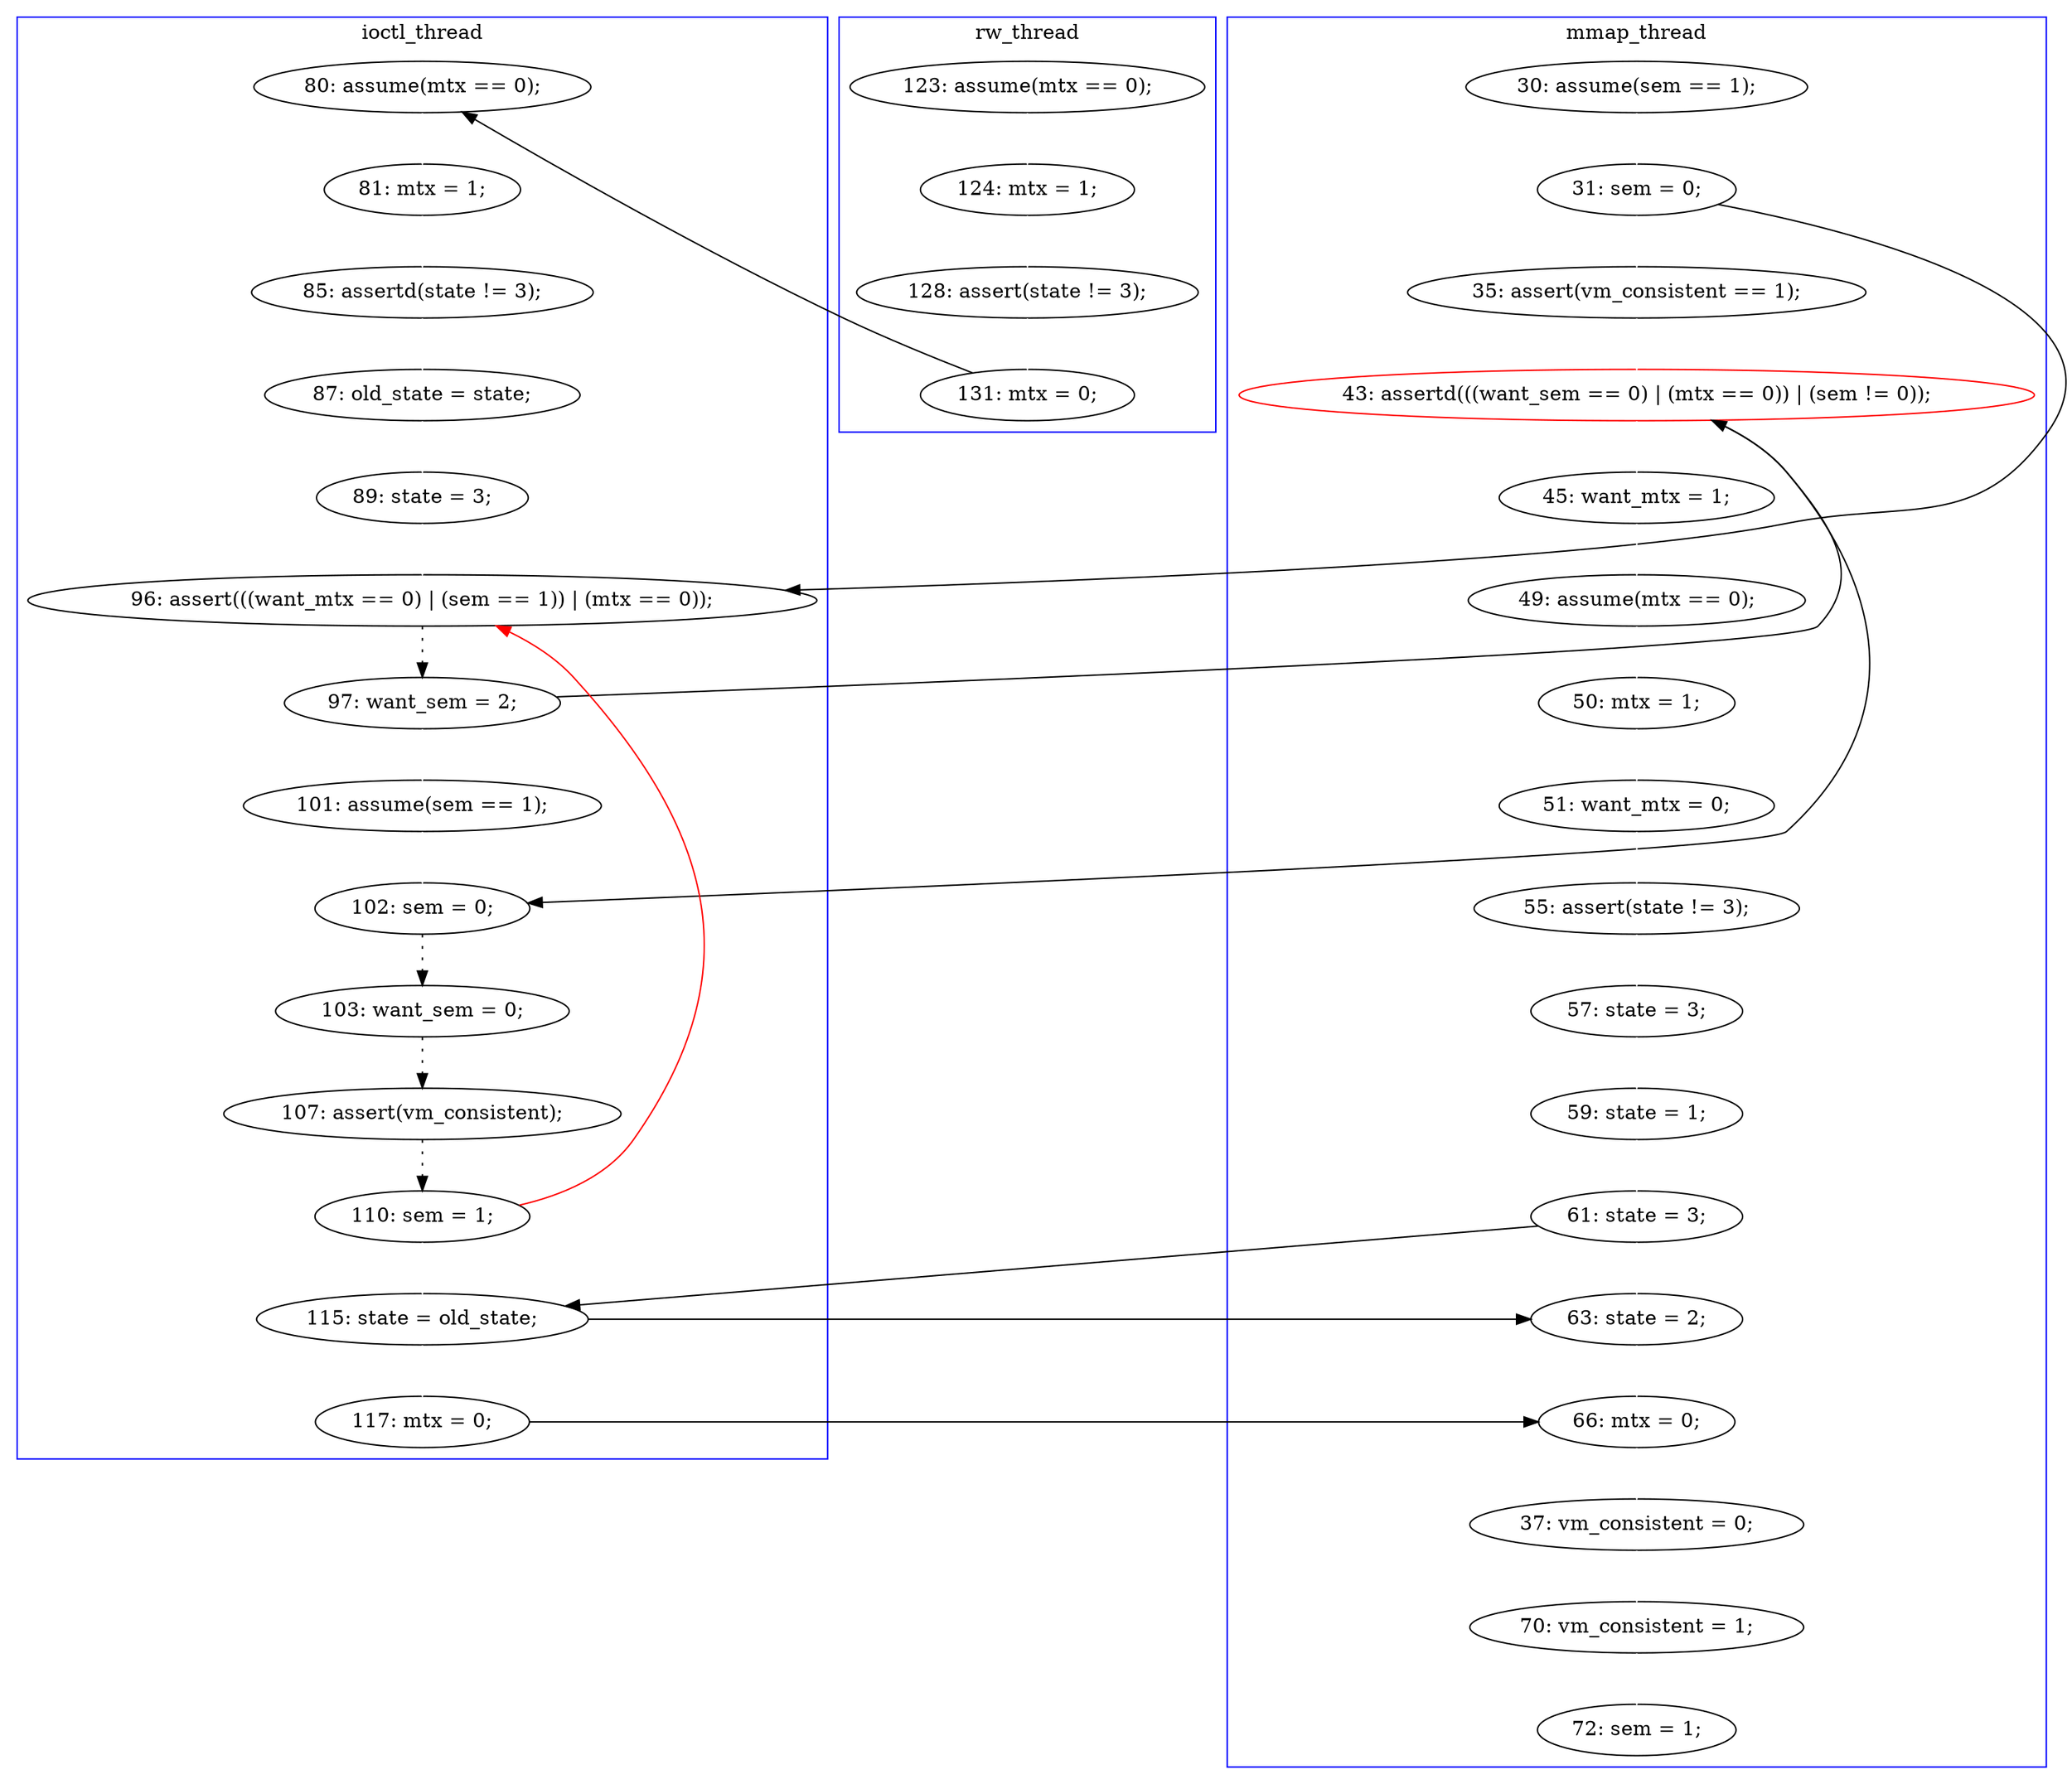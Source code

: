 digraph Counterexample {
	44 -> 46 [color = black, style = solid, constraint = false]
	40 -> 42 [color = white, style = solid]
	42 -> 44 [color = black, style = solid, constraint = false]
	17 -> 18 [color = white, style = solid]
	13 -> 28 [color = white, style = solid]
	13 -> 26 [color = black, style = solid, constraint = false]
	18 -> 19 [color = white, style = solid]
	24 -> 26 [color = white, style = solid]
	38 -> 40 [color = white, style = solid]
	29 -> 30 [color = white, style = solid]
	42 -> 46 [color = white, style = solid]
	46 -> 48 [color = white, style = solid]
	31 -> 32 [color = white, style = solid]
	29 -> 36 [color = black, style = solid, constraint = false]
	35 -> 36 [color = white, style = solid]
	30 -> 31 [color = white, style = solid]
	19 -> 20 [color = black, style = solid, constraint = false]
	12 -> 13 [color = white, style = solid]
	20 -> 21 [color = white, style = solid]
	36 -> 37 [color = black, style = dotted]
	50 -> 51 [color = white, style = solid]
	27 -> 35 [color = white, style = solid]
	16 -> 17 [color = white, style = solid]
	37 -> 39 [color = black, style = dotted]
	43 -> 26 [color = red, style = solid, constraint = false]
	22 -> 23 [color = white, style = solid]
	28 -> 29 [color = white, style = solid]
	27 -> 29 [color = black, style = solid, constraint = false]
	34 -> 38 [color = white, style = solid]
	21 -> 22 [color = white, style = solid]
	32 -> 33 [color = white, style = solid]
	39 -> 43 [color = black, style = dotted]
	23 -> 24 [color = white, style = solid]
	26 -> 27 [color = black, style = dotted]
	48 -> 49 [color = white, style = solid]
	43 -> 44 [color = white, style = solid]
	44 -> 45 [color = white, style = solid]
	33 -> 34 [color = white, style = solid]
	45 -> 48 [color = black, style = solid, constraint = false]
	49 -> 50 [color = white, style = solid]
	subgraph cluster3 {
		label = rw_thread
		color = blue
		17  [label = "124: mtx = 1;"]
		16  [label = "123: assume(mtx == 0);"]
		19  [label = "131: mtx = 0;"]
		18  [label = "128: assert(state != 3);"]
	}
	subgraph cluster2 {
		label = ioctl_thread
		color = blue
		36  [label = "102: sem = 0;"]
		27  [label = "97: want_sem = 2;"]
		20  [label = "80: assume(mtx == 0);"]
		39  [label = "107: assert(vm_consistent);"]
		26  [label = "96: assert(((want_mtx == 0) | (sem == 1)) | (mtx == 0));"]
		44  [label = "115: state = old_state;"]
		21  [label = "81: mtx = 1;"]
		43  [label = "110: sem = 1;"]
		45  [label = "117: mtx = 0;"]
		24  [label = "89: state = 3;"]
		23  [label = "87: old_state = state;"]
		22  [label = "85: assertd(state != 3);"]
		35  [label = "101: assume(sem == 1);"]
		37  [label = "103: want_sem = 0;"]
	}
	subgraph cluster1 {
		label = mmap_thread
		color = blue
		31  [label = "49: assume(mtx == 0);"]
		40  [label = "59: state = 1;"]
		30  [label = "45: want_mtx = 1;"]
		34  [label = "55: assert(state != 3);"]
		12  [label = "30: assume(sem == 1);"]
		38  [label = "57: state = 3;"]
		48  [label = "66: mtx = 0;"]
		50  [label = "70: vm_consistent = 1;"]
		42  [label = "61: state = 3;"]
		28  [label = "35: assert(vm_consistent == 1);"]
		13  [label = "31: sem = 0;"]
		29  [label = "43: assertd(((want_sem == 0) | (mtx == 0)) | (sem != 0));", color = red]
		49  [label = "37: vm_consistent = 0;"]
		46  [label = "63: state = 2;"]
		32  [label = "50: mtx = 1;"]
		51  [label = "72: sem = 1;"]
		33  [label = "51: want_mtx = 0;"]
	}
}